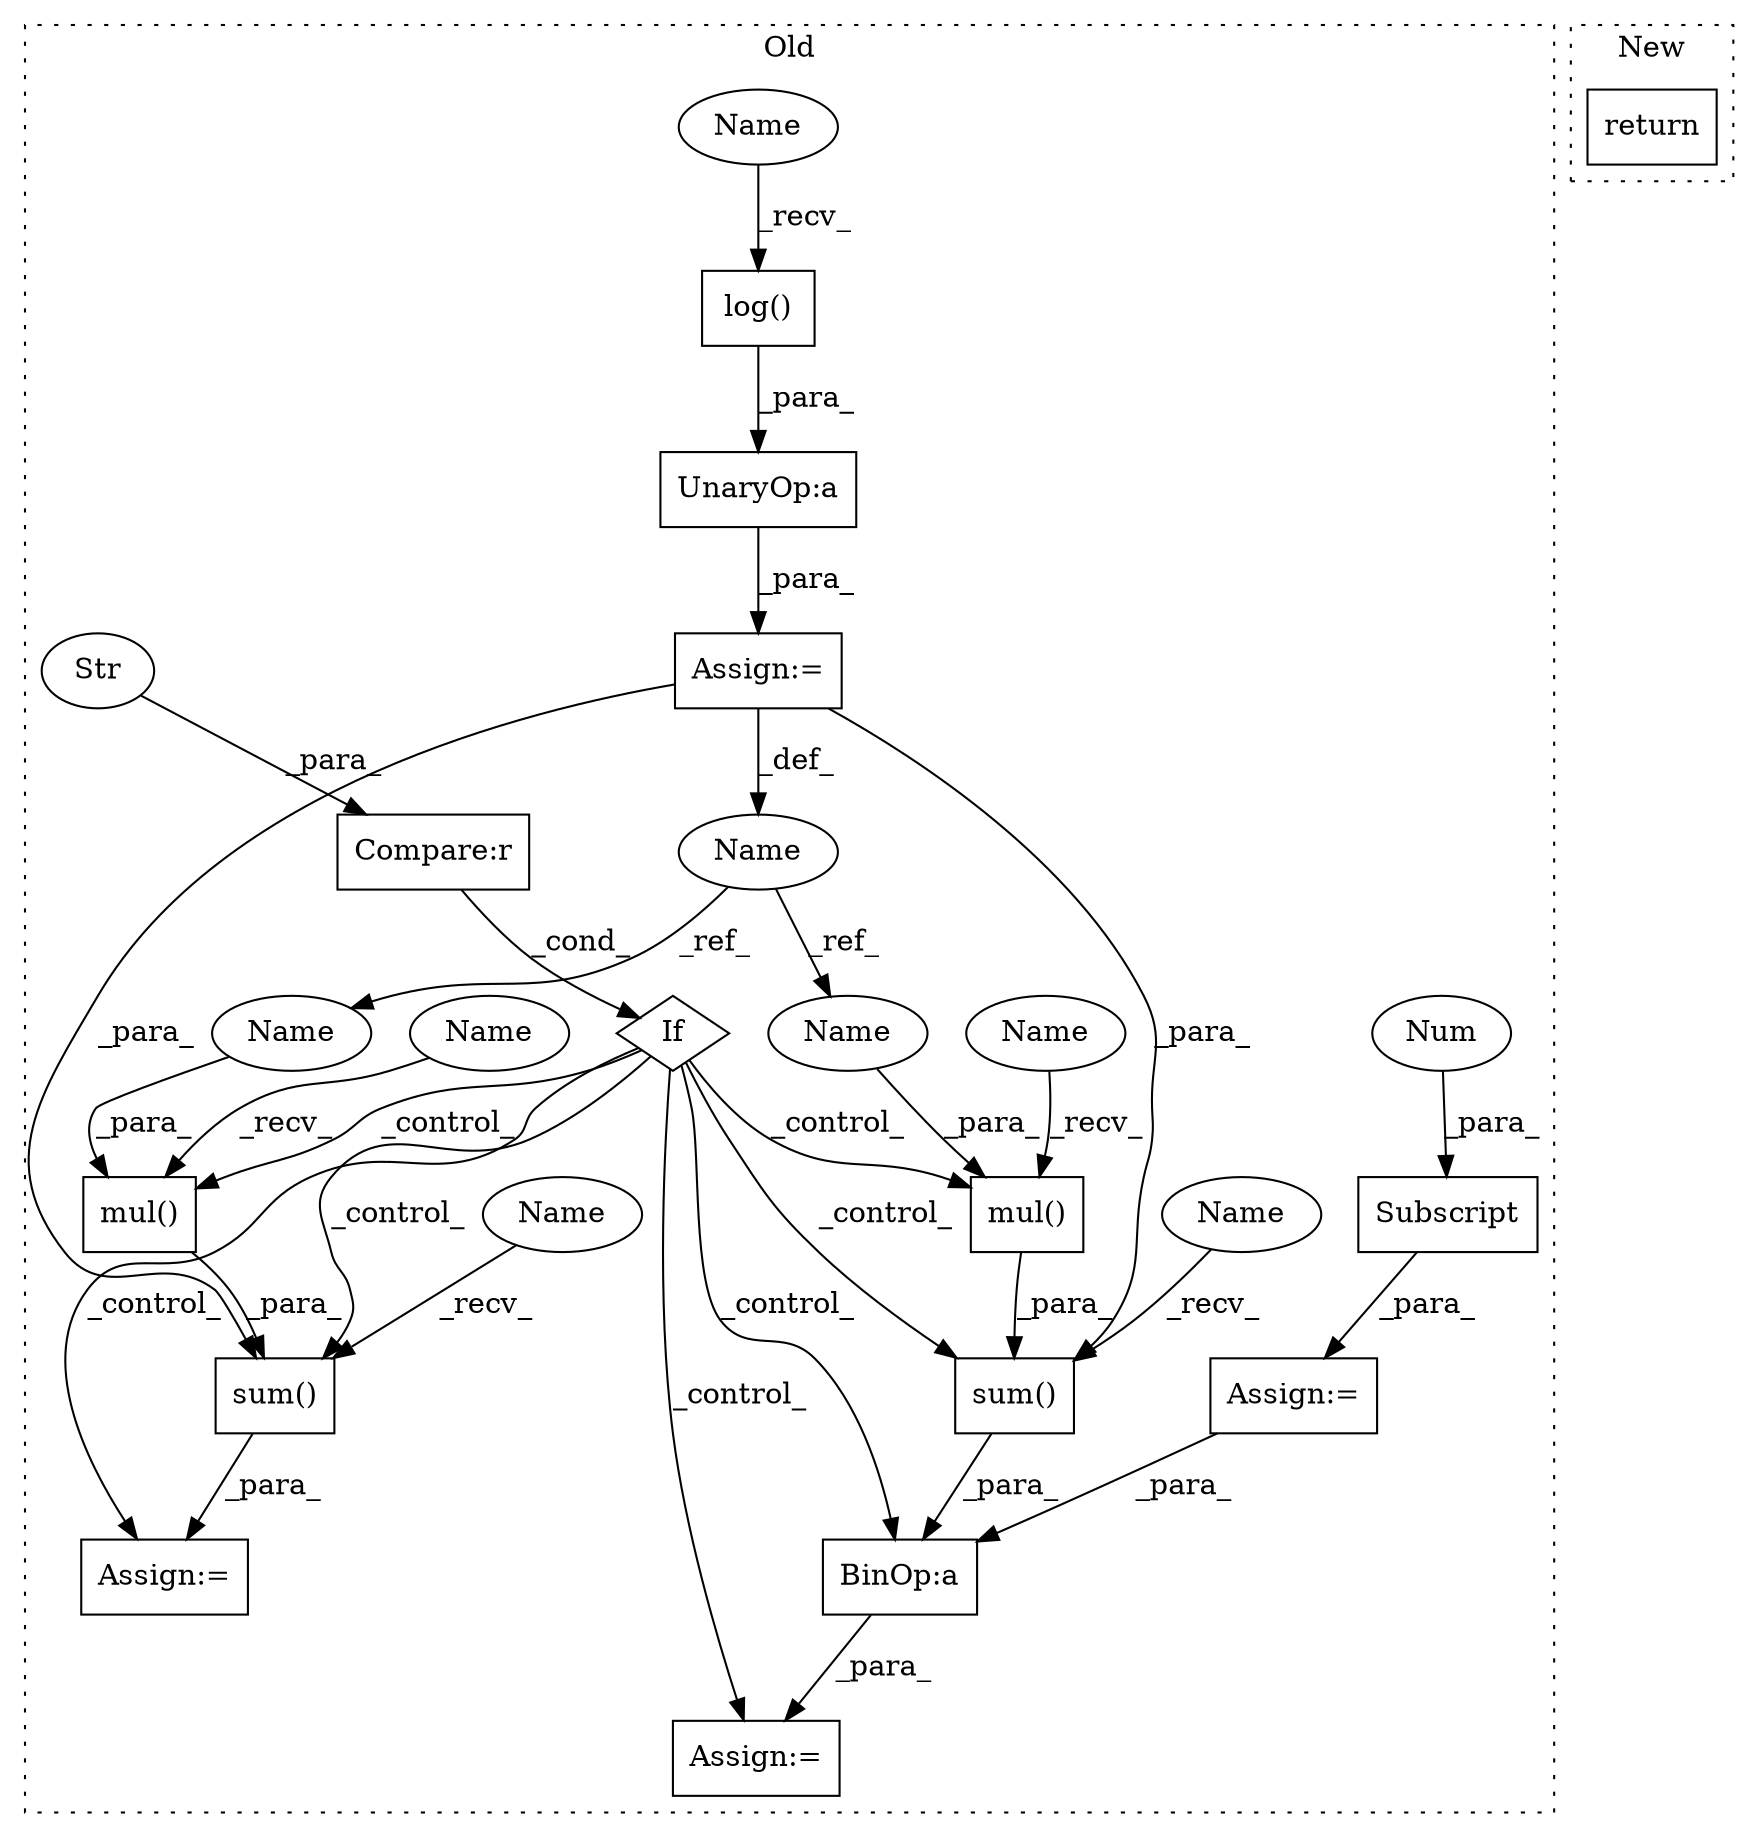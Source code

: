 digraph G {
subgraph cluster0 {
1 [label="mul()" a="75" s="3501,3529" l="10,1" shape="box"];
3 [label="Assign:=" a="68" s="3488" l="3" shape="box"];
4 [label="Assign:=" a="68" s="3380" l="3" shape="box"];
5 [label="Assign:=" a="68" s="3420" l="3" shape="box"];
6 [label="sum()" a="75" s="3491,3530" l="10,1" shape="box"];
7 [label="If" a="96" s="3448" l="3" shape="diamond"];
8 [label="log()" a="75" s="3385,3405" l="10,1" shape="box"];
9 [label="Name" a="87" s="3372" l="8" shape="ellipse"];
10 [label="mul()" a="75" s="3583,3611" l="10,1" shape="box"];
11 [label="UnaryOp:a" a="61" s="3383" l="23" shape="box"];
12 [label="BinOp:a" a="82" s="3531" l="3" shape="box"];
13 [label="Subscript" a="63" s="3423,0" l="16,0" shape="box"];
14 [label="Compare:r" a="40" s="3451" l="19" shape="box"];
15 [label="Str" a="66" s="3464" l="6" shape="ellipse"];
16 [label="sum()" a="75" s="3573,3612" l="10,1" shape="box"];
17 [label="Num" a="76" s="3437" l="1" shape="ellipse"];
18 [label="Assign:=" a="68" s="3570" l="3" shape="box"];
19 [label="Name" a="87" s="3501" l="5" shape="ellipse"];
20 [label="Name" a="87" s="3491" l="5" shape="ellipse"];
21 [label="Name" a="87" s="3385" l="5" shape="ellipse"];
22 [label="Name" a="87" s="3583" l="5" shape="ellipse"];
23 [label="Name" a="87" s="3573" l="5" shape="ellipse"];
24 [label="Name" a="87" s="3593" l="8" shape="ellipse"];
25 [label="Name" a="87" s="3511" l="8" shape="ellipse"];
label = "Old";
style="dotted";
}
subgraph cluster1 {
2 [label="return" a="93" s="3632" l="7" shape="box"];
label = "New";
style="dotted";
}
1 -> 6 [label="_para_"];
4 -> 9 [label="_def_"];
4 -> 6 [label="_para_"];
4 -> 16 [label="_para_"];
5 -> 12 [label="_para_"];
6 -> 12 [label="_para_"];
7 -> 6 [label="_control_"];
7 -> 16 [label="_control_"];
7 -> 1 [label="_control_"];
7 -> 3 [label="_control_"];
7 -> 12 [label="_control_"];
7 -> 10 [label="_control_"];
7 -> 18 [label="_control_"];
8 -> 11 [label="_para_"];
9 -> 24 [label="_ref_"];
9 -> 25 [label="_ref_"];
10 -> 16 [label="_para_"];
11 -> 4 [label="_para_"];
12 -> 3 [label="_para_"];
13 -> 5 [label="_para_"];
14 -> 7 [label="_cond_"];
15 -> 14 [label="_para_"];
16 -> 18 [label="_para_"];
17 -> 13 [label="_para_"];
19 -> 1 [label="_recv_"];
20 -> 6 [label="_recv_"];
21 -> 8 [label="_recv_"];
22 -> 10 [label="_recv_"];
23 -> 16 [label="_recv_"];
24 -> 10 [label="_para_"];
25 -> 1 [label="_para_"];
}
